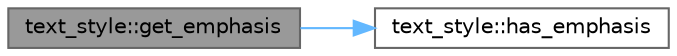 digraph "text_style::get_emphasis"
{
 // LATEX_PDF_SIZE
  bgcolor="transparent";
  edge [fontname=Helvetica,fontsize=10,labelfontname=Helvetica,labelfontsize=10];
  node [fontname=Helvetica,fontsize=10,shape=box,height=0.2,width=0.4];
  rankdir="LR";
  Node1 [id="Node000001",label="text_style::get_emphasis",height=0.2,width=0.4,color="gray40", fillcolor="grey60", style="filled", fontcolor="black",tooltip=" "];
  Node1 -> Node2 [id="edge1_Node000001_Node000002",color="steelblue1",style="solid",tooltip=" "];
  Node2 [id="Node000002",label="text_style::has_emphasis",height=0.2,width=0.4,color="grey40", fillcolor="white", style="filled",URL="$classtext__style.html#abb81f43acce098a9bedef0113b84f20a",tooltip=" "];
}
